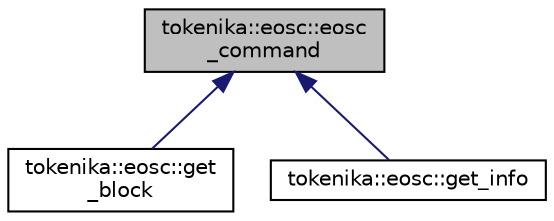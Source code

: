 digraph "tokenika::eosc::eosc_command"
{
  edge [fontname="Helvetica",fontsize="10",labelfontname="Helvetica",labelfontsize="10"];
  node [fontname="Helvetica",fontsize="10",shape=record];
  Node0 [label="tokenika::eosc::eosc\l_command",height=0.2,width=0.4,color="black", fillcolor="grey75", style="filled", fontcolor="black"];
  Node0 -> Node1 [dir="back",color="midnightblue",fontsize="10",style="solid",fontname="Helvetica"];
  Node1 [label="tokenika::eosc::get\l_block",height=0.2,width=0.4,color="black", fillcolor="white", style="filled",URL="$classtokenika_1_1eosc_1_1get__block.html",tooltip="Retrieve a full block from the blockchain. "];
  Node0 -> Node2 [dir="back",color="midnightblue",fontsize="10",style="solid",fontname="Helvetica"];
  Node2 [label="tokenika::eosc::get_info",height=0.2,width=0.4,color="black", fillcolor="white", style="filled",URL="$classtokenika_1_1eosc_1_1get__info.html",tooltip="Get current blockchain information. "];
}
